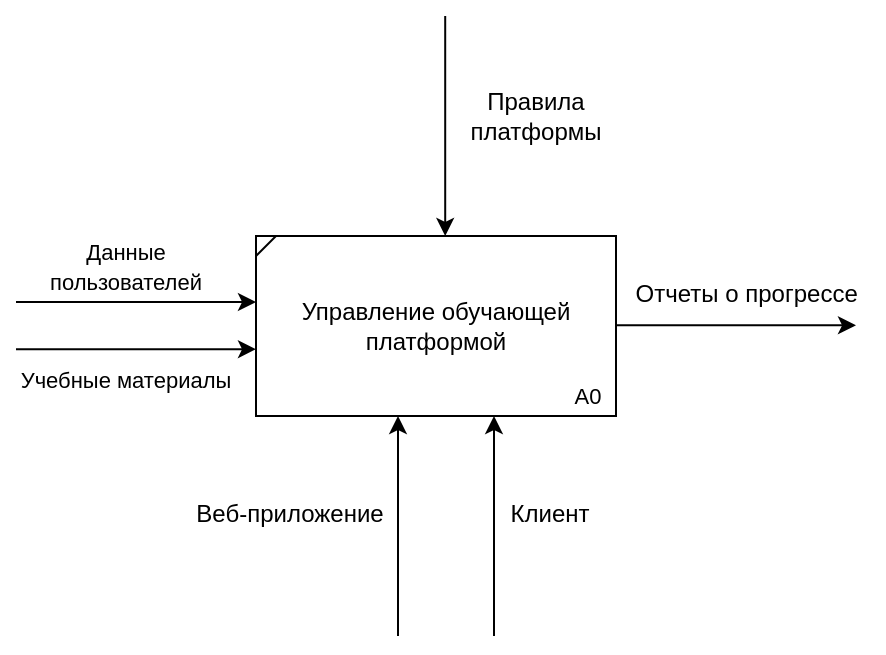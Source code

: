 <mxfile version="24.7.13">
  <diagram name="Страница — 1" id="81DjTX1Zt05AeOksZ2re">
    <mxGraphModel dx="841" dy="484" grid="0" gridSize="10" guides="1" tooltips="1" connect="1" arrows="1" fold="1" page="0" pageScale="1" pageWidth="1169" pageHeight="1654" math="0" shadow="0">
      <root>
        <mxCell id="0" />
        <mxCell id="1" parent="0" />
        <mxCell id="LOxP8aFsU5h4RWgLrdqV-2" value="Управление обучающей платформой" style="html=1;whiteSpace=wrap;" parent="1" vertex="1">
          <mxGeometry x="340" y="160" width="180" height="90" as="geometry" />
        </mxCell>
        <mxCell id="LOxP8aFsU5h4RWgLrdqV-4" value="" style="endArrow=none;html=1;rounded=0;" parent="1" edge="1">
          <mxGeometry width="50" height="50" relative="1" as="geometry">
            <mxPoint x="340" y="170" as="sourcePoint" />
            <mxPoint x="350" y="160" as="targetPoint" />
          </mxGeometry>
        </mxCell>
        <mxCell id="LOxP8aFsU5h4RWgLrdqV-7" value="&lt;font style=&quot;font-size: 11px;&quot;&gt;А0&lt;/font&gt;" style="text;html=1;align=center;verticalAlign=middle;whiteSpace=wrap;rounded=0;" parent="1" vertex="1">
          <mxGeometry x="486" y="230" width="40" height="20" as="geometry" />
        </mxCell>
        <mxCell id="LOxP8aFsU5h4RWgLrdqV-9" value="" style="endArrow=classic;html=1;rounded=0;entryX=0.25;entryY=0;entryDx=0;entryDy=0;" parent="1" edge="1">
          <mxGeometry width="50" height="50" relative="1" as="geometry">
            <mxPoint x="434.6" y="50" as="sourcePoint" />
            <mxPoint x="434.6" y="160" as="targetPoint" />
          </mxGeometry>
        </mxCell>
        <mxCell id="LOxP8aFsU5h4RWgLrdqV-10" value="" style="endArrow=classic;html=1;rounded=0;entryX=0.25;entryY=0;entryDx=0;entryDy=0;" parent="1" edge="1">
          <mxGeometry width="50" height="50" relative="1" as="geometry">
            <mxPoint x="411" y="360" as="sourcePoint" />
            <mxPoint x="411" y="250" as="targetPoint" />
          </mxGeometry>
        </mxCell>
        <mxCell id="LOxP8aFsU5h4RWgLrdqV-11" value="" style="endArrow=classic;html=1;rounded=0;entryX=0.25;entryY=0;entryDx=0;entryDy=0;" parent="1" edge="1">
          <mxGeometry width="50" height="50" relative="1" as="geometry">
            <mxPoint x="459" y="360" as="sourcePoint" />
            <mxPoint x="459" y="250" as="targetPoint" />
          </mxGeometry>
        </mxCell>
        <mxCell id="LOxP8aFsU5h4RWgLrdqV-12" value="" style="endArrow=classic;html=1;rounded=0;" parent="1" edge="1">
          <mxGeometry width="50" height="50" relative="1" as="geometry">
            <mxPoint x="220" y="193" as="sourcePoint" />
            <mxPoint x="340" y="193" as="targetPoint" />
          </mxGeometry>
        </mxCell>
        <mxCell id="LOxP8aFsU5h4RWgLrdqV-13" value="" style="endArrow=classic;html=1;rounded=0;" parent="1" edge="1">
          <mxGeometry width="50" height="50" relative="1" as="geometry">
            <mxPoint x="520" y="204.67" as="sourcePoint" />
            <mxPoint x="640" y="204.67" as="targetPoint" />
          </mxGeometry>
        </mxCell>
        <mxCell id="LOxP8aFsU5h4RWgLrdqV-14" value="&lt;span style=&quot;font-size: 11px;&quot;&gt;Данные пользователей&lt;/span&gt;" style="text;html=1;align=center;verticalAlign=middle;whiteSpace=wrap;rounded=0;" parent="1" vertex="1">
          <mxGeometry x="220" y="160" width="110" height="30" as="geometry" />
        </mxCell>
        <mxCell id="LOxP8aFsU5h4RWgLrdqV-16" value="Правила платформы" style="text;html=1;align=center;verticalAlign=middle;whiteSpace=wrap;rounded=0;" parent="1" vertex="1">
          <mxGeometry x="440" y="85" width="80" height="30" as="geometry" />
        </mxCell>
        <mxCell id="LOxP8aFsU5h4RWgLrdqV-18" value="Клиент" style="text;html=1;align=center;verticalAlign=middle;whiteSpace=wrap;rounded=0;" parent="1" vertex="1">
          <mxGeometry x="457" y="279" width="60" height="40" as="geometry" />
        </mxCell>
        <mxCell id="LOxP8aFsU5h4RWgLrdqV-19" value="Веб-приложение" style="text;html=1;align=center;verticalAlign=middle;whiteSpace=wrap;rounded=0;" parent="1" vertex="1">
          <mxGeometry x="307" y="279" width="100" height="40" as="geometry" />
        </mxCell>
        <mxCell id="LOxP8aFsU5h4RWgLrdqV-20" value="Отчеты о прогрессе&amp;nbsp;" style="text;html=1;align=center;verticalAlign=middle;whiteSpace=wrap;rounded=0;" parent="1" vertex="1">
          <mxGeometry x="520" y="169" width="134" height="40" as="geometry" />
        </mxCell>
        <mxCell id="42EC3KurILKUJEXAfszZ-4" value="" style="endArrow=classic;html=1;rounded=0;" edge="1" parent="1">
          <mxGeometry width="50" height="50" relative="1" as="geometry">
            <mxPoint x="220" y="216.6" as="sourcePoint" />
            <mxPoint x="340" y="216.6" as="targetPoint" />
          </mxGeometry>
        </mxCell>
        <mxCell id="42EC3KurILKUJEXAfszZ-5" value="&lt;span style=&quot;font-size: 11px;&quot;&gt;Учебные материалы&lt;/span&gt;" style="text;html=1;align=center;verticalAlign=middle;whiteSpace=wrap;rounded=0;" vertex="1" parent="1">
          <mxGeometry x="220" y="217" width="110" height="30" as="geometry" />
        </mxCell>
      </root>
    </mxGraphModel>
  </diagram>
</mxfile>
